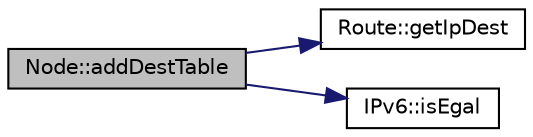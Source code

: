 digraph "Node::addDestTable"
{
  edge [fontname="Helvetica",fontsize="10",labelfontname="Helvetica",labelfontsize="10"];
  node [fontname="Helvetica",fontsize="10",shape=record];
  rankdir="LR";
  Node1 [label="Node::addDestTable",height=0.2,width=0.4,color="black", fillcolor="grey75", style="filled" fontcolor="black"];
  Node1 -> Node2 [color="midnightblue",fontsize="10",style="solid",fontname="Helvetica"];
  Node2 [label="Route::getIpDest",height=0.2,width=0.4,color="black", fillcolor="white", style="filled",URL="$class_route.html#aa0035cede27822c197601bdfa7882e69"];
  Node1 -> Node3 [color="midnightblue",fontsize="10",style="solid",fontname="Helvetica"];
  Node3 [label="IPv6::isEgal",height=0.2,width=0.4,color="black", fillcolor="white", style="filled",URL="$class_i_pv6.html#a98f978f03ef1059b1ba30c6c3801c471",tooltip="Compare 2 IPv6. "];
}
